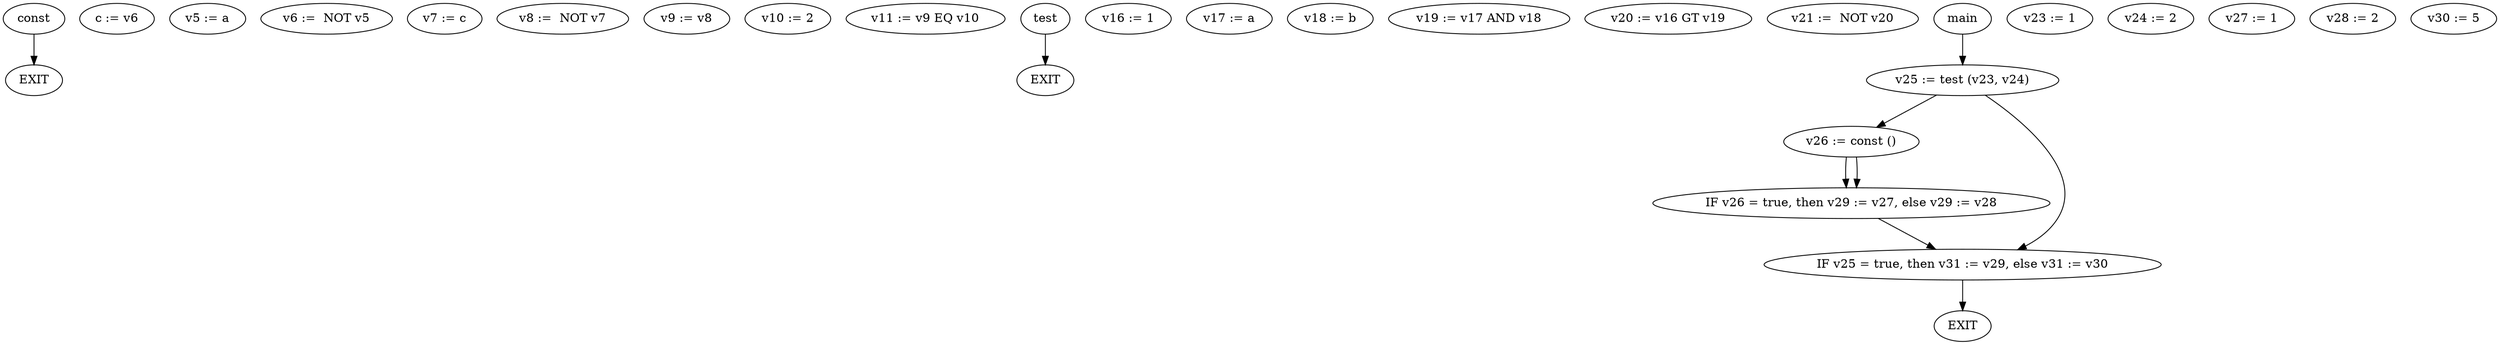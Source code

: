 digraph print {
1 [label="const"];
4 [label="c := v6"];
5 [label="v5 := a"];
6 [label="v6 :=  NOT v5"];
7 [label="v7 := c"];
8 [label="v8 :=  NOT v7"];
9 [label="v9 := v8"];
10 [label="v10 := 2"];
11 [label="v11 := v9 EQ v10"];
12 [label="test"];
16 [label="v16 := 1"];
17 [label="v17 := a"];
18 [label="v18 := b"];
19 [label="v19 := v17 AND v18"];
20 [label="v20 := v16 GT v19"];
21 [label="v21 :=  NOT v20"];
22 [label="main"];
23 [label="v23 := 1"];
24 [label="v24 := 2"];
25 [label="v25 := test (v23, v24)"];
26 [label="v26 := const ()"];
27 [label="v27 := 1"];
28 [label="v28 := 2"];
29 [label="IF v26 = true, then v29 := v27, else v29 := v28"];
30 [label="v30 := 5"];
31 [label="IF v25 = true, then v31 := v29, else v31 := v30"];
32 [label="EXIT"];
33 [label="EXIT"];
34 [label="EXIT"];
1->34
12->33
31->32
25->31
29->31
22->25
25->26
26->29
26->29
}

